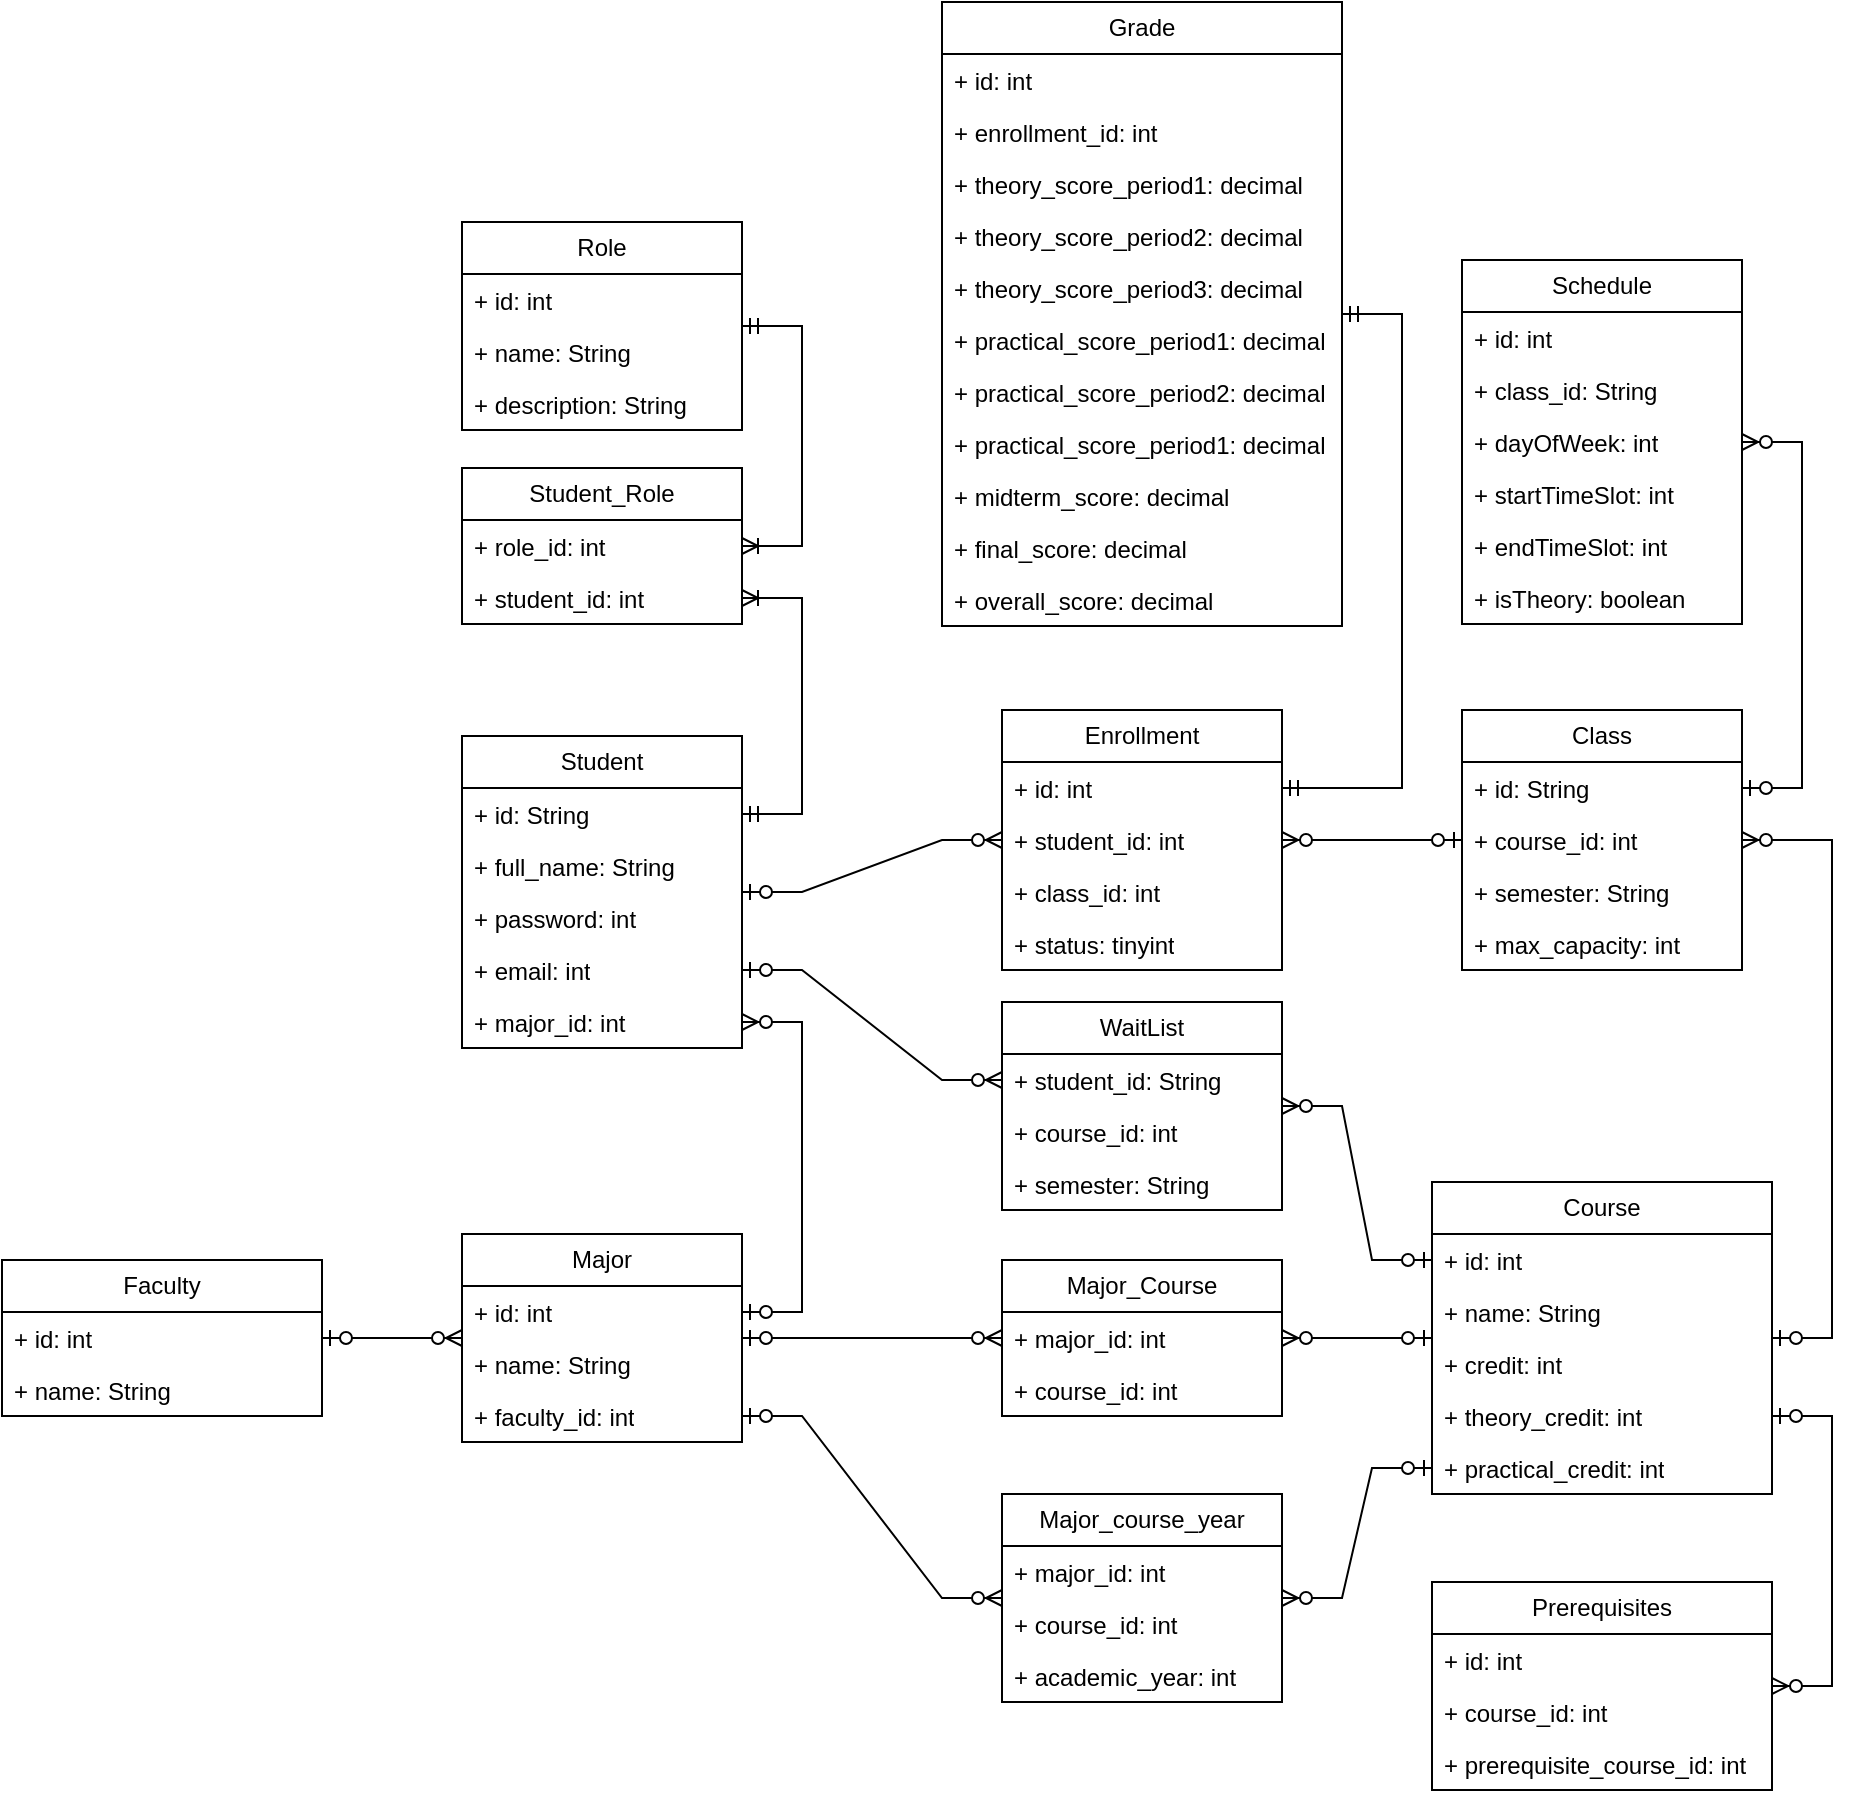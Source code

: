 <mxfile version="24.2.5" type="github">
  <diagram id="zYY_lRG8xJ5X15fs3D3w" name="Page-1">
    <mxGraphModel dx="1489" dy="1876" grid="1" gridSize="10" guides="1" tooltips="1" connect="1" arrows="1" fold="1" page="1" pageScale="1" pageWidth="850" pageHeight="1100" math="0" shadow="0">
      <root>
        <mxCell id="0" />
        <mxCell id="1" parent="0" />
        <mxCell id="c8fcS_RlQaJshLJMokL_-7" value="Student_Role" style="swimlane;fontStyle=0;childLayout=stackLayout;horizontal=1;startSize=26;fillColor=none;horizontalStack=0;resizeParent=1;resizeParentMax=0;resizeLast=0;collapsible=1;marginBottom=0;whiteSpace=wrap;html=1;" parent="1" vertex="1">
          <mxGeometry x="510" y="153" width="140" height="78" as="geometry" />
        </mxCell>
        <mxCell id="c8fcS_RlQaJshLJMokL_-9" value="+ role_id: int" style="text;strokeColor=none;fillColor=none;align=left;verticalAlign=top;spacingLeft=4;spacingRight=4;overflow=hidden;rotatable=0;points=[[0,0.5],[1,0.5]];portConstraint=eastwest;whiteSpace=wrap;html=1;" parent="c8fcS_RlQaJshLJMokL_-7" vertex="1">
          <mxGeometry y="26" width="140" height="26" as="geometry" />
        </mxCell>
        <mxCell id="c8fcS_RlQaJshLJMokL_-8" value="+ student_id: int" style="text;strokeColor=none;fillColor=none;align=left;verticalAlign=top;spacingLeft=4;spacingRight=4;overflow=hidden;rotatable=0;points=[[0,0.5],[1,0.5]];portConstraint=eastwest;whiteSpace=wrap;html=1;" parent="c8fcS_RlQaJshLJMokL_-7" vertex="1">
          <mxGeometry y="52" width="140" height="26" as="geometry" />
        </mxCell>
        <mxCell id="c8fcS_RlQaJshLJMokL_-16" value="Role" style="swimlane;fontStyle=0;childLayout=stackLayout;horizontal=1;startSize=26;fillColor=none;horizontalStack=0;resizeParent=1;resizeParentMax=0;resizeLast=0;collapsible=1;marginBottom=0;whiteSpace=wrap;html=1;" parent="1" vertex="1">
          <mxGeometry x="510" y="30" width="140" height="104" as="geometry" />
        </mxCell>
        <mxCell id="c8fcS_RlQaJshLJMokL_-17" value="+ id: int" style="text;strokeColor=none;fillColor=none;align=left;verticalAlign=top;spacingLeft=4;spacingRight=4;overflow=hidden;rotatable=0;points=[[0,0.5],[1,0.5]];portConstraint=eastwest;whiteSpace=wrap;html=1;" parent="c8fcS_RlQaJshLJMokL_-16" vertex="1">
          <mxGeometry y="26" width="140" height="26" as="geometry" />
        </mxCell>
        <mxCell id="c8fcS_RlQaJshLJMokL_-18" value="+ name: String" style="text;strokeColor=none;fillColor=none;align=left;verticalAlign=top;spacingLeft=4;spacingRight=4;overflow=hidden;rotatable=0;points=[[0,0.5],[1,0.5]];portConstraint=eastwest;whiteSpace=wrap;html=1;" parent="c8fcS_RlQaJshLJMokL_-16" vertex="1">
          <mxGeometry y="52" width="140" height="26" as="geometry" />
        </mxCell>
        <mxCell id="c8fcS_RlQaJshLJMokL_-19" value="+ description: String" style="text;strokeColor=none;fillColor=none;align=left;verticalAlign=top;spacingLeft=4;spacingRight=4;overflow=hidden;rotatable=0;points=[[0,0.5],[1,0.5]];portConstraint=eastwest;whiteSpace=wrap;html=1;" parent="c8fcS_RlQaJshLJMokL_-16" vertex="1">
          <mxGeometry y="78" width="140" height="26" as="geometry" />
        </mxCell>
        <mxCell id="c8fcS_RlQaJshLJMokL_-20" value="" style="edgeStyle=entityRelationEdgeStyle;fontSize=12;html=1;endArrow=ERoneToMany;startArrow=ERmandOne;rounded=0;entryX=1;entryY=0.5;entryDx=0;entryDy=0;exitX=1;exitY=0.5;exitDx=0;exitDy=0;" parent="1" source="c8fcS_RlQaJshLJMokL_-23" target="c8fcS_RlQaJshLJMokL_-8" edge="1">
          <mxGeometry width="100" height="100" relative="1" as="geometry">
            <mxPoint x="425" y="148" as="sourcePoint" />
            <mxPoint x="320" y="272" as="targetPoint" />
            <Array as="points">
              <mxPoint x="20" y="191.75" />
              <mxPoint x="340" y="223" />
              <mxPoint x="-90" y="151.75" />
            </Array>
          </mxGeometry>
        </mxCell>
        <mxCell id="c8fcS_RlQaJshLJMokL_-21" value="" style="edgeStyle=entityRelationEdgeStyle;fontSize=12;html=1;endArrow=ERoneToMany;startArrow=ERmandOne;rounded=0;" parent="1" source="c8fcS_RlQaJshLJMokL_-16" target="c8fcS_RlQaJshLJMokL_-9" edge="1">
          <mxGeometry width="100" height="100" relative="1" as="geometry">
            <mxPoint x="200" y="443" as="sourcePoint" />
            <mxPoint x="330" y="320" as="targetPoint" />
            <Array as="points">
              <mxPoint x="450" y="150" />
            </Array>
          </mxGeometry>
        </mxCell>
        <mxCell id="c8fcS_RlQaJshLJMokL_-22" value="Student" style="swimlane;fontStyle=0;childLayout=stackLayout;horizontal=1;startSize=26;fillColor=none;horizontalStack=0;resizeParent=1;resizeParentMax=0;resizeLast=0;collapsible=1;marginBottom=0;whiteSpace=wrap;html=1;" parent="1" vertex="1">
          <mxGeometry x="510" y="287" width="140" height="156" as="geometry" />
        </mxCell>
        <mxCell id="c8fcS_RlQaJshLJMokL_-23" value="+ id: String" style="text;strokeColor=none;fillColor=none;align=left;verticalAlign=top;spacingLeft=4;spacingRight=4;overflow=hidden;rotatable=0;points=[[0,0.5],[1,0.5]];portConstraint=eastwest;whiteSpace=wrap;html=1;" parent="c8fcS_RlQaJshLJMokL_-22" vertex="1">
          <mxGeometry y="26" width="140" height="26" as="geometry" />
        </mxCell>
        <mxCell id="c8fcS_RlQaJshLJMokL_-37" value="+ full_name: String" style="text;strokeColor=none;fillColor=none;align=left;verticalAlign=top;spacingLeft=4;spacingRight=4;overflow=hidden;rotatable=0;points=[[0,0.5],[1,0.5]];portConstraint=eastwest;whiteSpace=wrap;html=1;" parent="c8fcS_RlQaJshLJMokL_-22" vertex="1">
          <mxGeometry y="52" width="140" height="26" as="geometry" />
        </mxCell>
        <mxCell id="spiOPgvUBFfFRrMtnnXE-20" value="+ password: int" style="text;strokeColor=none;fillColor=none;align=left;verticalAlign=top;spacingLeft=4;spacingRight=4;overflow=hidden;rotatable=0;points=[[0,0.5],[1,0.5]];portConstraint=eastwest;whiteSpace=wrap;html=1;" vertex="1" parent="c8fcS_RlQaJshLJMokL_-22">
          <mxGeometry y="78" width="140" height="26" as="geometry" />
        </mxCell>
        <mxCell id="spiOPgvUBFfFRrMtnnXE-22" value="+ email: int" style="text;strokeColor=none;fillColor=none;align=left;verticalAlign=top;spacingLeft=4;spacingRight=4;overflow=hidden;rotatable=0;points=[[0,0.5],[1,0.5]];portConstraint=eastwest;whiteSpace=wrap;html=1;" vertex="1" parent="c8fcS_RlQaJshLJMokL_-22">
          <mxGeometry y="104" width="140" height="26" as="geometry" />
        </mxCell>
        <mxCell id="c8fcS_RlQaJshLJMokL_-25" value="+ major_id: int" style="text;strokeColor=none;fillColor=none;align=left;verticalAlign=top;spacingLeft=4;spacingRight=4;overflow=hidden;rotatable=0;points=[[0,0.5],[1,0.5]];portConstraint=eastwest;whiteSpace=wrap;html=1;" parent="c8fcS_RlQaJshLJMokL_-22" vertex="1">
          <mxGeometry y="130" width="140" height="26" as="geometry" />
        </mxCell>
        <mxCell id="c8fcS_RlQaJshLJMokL_-41" value="Faculty" style="swimlane;fontStyle=0;childLayout=stackLayout;horizontal=1;startSize=26;fillColor=none;horizontalStack=0;resizeParent=1;resizeParentMax=0;resizeLast=0;collapsible=1;marginBottom=0;whiteSpace=wrap;html=1;" parent="1" vertex="1">
          <mxGeometry x="280" y="549" width="160" height="78" as="geometry" />
        </mxCell>
        <mxCell id="c8fcS_RlQaJshLJMokL_-42" value="+ id: int" style="text;strokeColor=none;fillColor=none;align=left;verticalAlign=top;spacingLeft=4;spacingRight=4;overflow=hidden;rotatable=0;points=[[0,0.5],[1,0.5]];portConstraint=eastwest;whiteSpace=wrap;html=1;" parent="c8fcS_RlQaJshLJMokL_-41" vertex="1">
          <mxGeometry y="26" width="160" height="26" as="geometry" />
        </mxCell>
        <mxCell id="c8fcS_RlQaJshLJMokL_-43" value="+ name: String" style="text;strokeColor=none;fillColor=none;align=left;verticalAlign=top;spacingLeft=4;spacingRight=4;overflow=hidden;rotatable=0;points=[[0,0.5],[1,0.5]];portConstraint=eastwest;whiteSpace=wrap;html=1;" parent="c8fcS_RlQaJshLJMokL_-41" vertex="1">
          <mxGeometry y="52" width="160" height="26" as="geometry" />
        </mxCell>
        <mxCell id="c8fcS_RlQaJshLJMokL_-48" value="Course" style="swimlane;fontStyle=0;childLayout=stackLayout;horizontal=1;startSize=26;fillColor=none;horizontalStack=0;resizeParent=1;resizeParentMax=0;resizeLast=0;collapsible=1;marginBottom=0;whiteSpace=wrap;html=1;" parent="1" vertex="1">
          <mxGeometry x="995" y="510" width="170" height="156" as="geometry" />
        </mxCell>
        <mxCell id="c8fcS_RlQaJshLJMokL_-49" value="+ id: int" style="text;strokeColor=none;fillColor=none;align=left;verticalAlign=top;spacingLeft=4;spacingRight=4;overflow=hidden;rotatable=0;points=[[0,0.5],[1,0.5]];portConstraint=eastwest;whiteSpace=wrap;html=1;glass=0;rounded=0;sketch=1;curveFitting=1;jiggle=2;" parent="c8fcS_RlQaJshLJMokL_-48" vertex="1">
          <mxGeometry y="26" width="170" height="26" as="geometry" />
        </mxCell>
        <mxCell id="c8fcS_RlQaJshLJMokL_-50" value="+ name: String" style="text;strokeColor=none;fillColor=none;align=left;verticalAlign=top;spacingLeft=4;spacingRight=4;overflow=hidden;rotatable=0;points=[[0,0.5],[1,0.5]];portConstraint=eastwest;whiteSpace=wrap;html=1;" parent="c8fcS_RlQaJshLJMokL_-48" vertex="1">
          <mxGeometry y="52" width="170" height="26" as="geometry" />
        </mxCell>
        <mxCell id="c8fcS_RlQaJshLJMokL_-51" value="+ credit: int" style="text;strokeColor=none;fillColor=none;align=left;verticalAlign=top;spacingLeft=4;spacingRight=4;overflow=hidden;rotatable=0;points=[[0,0.5],[1,0.5]];portConstraint=eastwest;whiteSpace=wrap;html=1;" parent="c8fcS_RlQaJshLJMokL_-48" vertex="1">
          <mxGeometry y="78" width="170" height="26" as="geometry" />
        </mxCell>
        <mxCell id="c8fcS_RlQaJshLJMokL_-98" value="+ theory_credit: int" style="text;strokeColor=none;fillColor=none;align=left;verticalAlign=top;spacingLeft=4;spacingRight=4;overflow=hidden;rotatable=0;points=[[0,0.5],[1,0.5]];portConstraint=eastwest;whiteSpace=wrap;html=1;" parent="c8fcS_RlQaJshLJMokL_-48" vertex="1">
          <mxGeometry y="104" width="170" height="26" as="geometry" />
        </mxCell>
        <mxCell id="c8fcS_RlQaJshLJMokL_-99" value="+ practical_credit: int" style="text;strokeColor=none;fillColor=none;align=left;verticalAlign=top;spacingLeft=4;spacingRight=4;overflow=hidden;rotatable=0;points=[[0,0.5],[1,0.5]];portConstraint=eastwest;whiteSpace=wrap;html=1;" parent="c8fcS_RlQaJshLJMokL_-48" vertex="1">
          <mxGeometry y="130" width="170" height="26" as="geometry" />
        </mxCell>
        <mxCell id="c8fcS_RlQaJshLJMokL_-55" value="Class" style="swimlane;fontStyle=0;childLayout=stackLayout;horizontal=1;startSize=26;fillColor=none;horizontalStack=0;resizeParent=1;resizeParentMax=0;resizeLast=0;collapsible=1;marginBottom=0;whiteSpace=wrap;html=1;" parent="1" vertex="1">
          <mxGeometry x="1010" y="274" width="140" height="130" as="geometry" />
        </mxCell>
        <mxCell id="c8fcS_RlQaJshLJMokL_-56" value="+ id: String" style="text;strokeColor=none;fillColor=none;align=left;verticalAlign=top;spacingLeft=4;spacingRight=4;overflow=hidden;rotatable=0;points=[[0,0.5],[1,0.5]];portConstraint=eastwest;whiteSpace=wrap;html=1;" parent="c8fcS_RlQaJshLJMokL_-55" vertex="1">
          <mxGeometry y="26" width="140" height="26" as="geometry" />
        </mxCell>
        <mxCell id="c8fcS_RlQaJshLJMokL_-57" value="+ course_id: int" style="text;strokeColor=none;fillColor=none;align=left;verticalAlign=top;spacingLeft=4;spacingRight=4;overflow=hidden;rotatable=0;points=[[0,0.5],[1,0.5]];portConstraint=eastwest;whiteSpace=wrap;html=1;" parent="c8fcS_RlQaJshLJMokL_-55" vertex="1">
          <mxGeometry y="52" width="140" height="26" as="geometry" />
        </mxCell>
        <mxCell id="c8fcS_RlQaJshLJMokL_-58" value="+ semester: String" style="text;strokeColor=none;fillColor=none;align=left;verticalAlign=top;spacingLeft=4;spacingRight=4;overflow=hidden;rotatable=0;points=[[0,0.5],[1,0.5]];portConstraint=eastwest;whiteSpace=wrap;html=1;" parent="c8fcS_RlQaJshLJMokL_-55" vertex="1">
          <mxGeometry y="78" width="140" height="26" as="geometry" />
        </mxCell>
        <mxCell id="c8fcS_RlQaJshLJMokL_-59" value="+ max_capacity: int" style="text;strokeColor=none;fillColor=none;align=left;verticalAlign=top;spacingLeft=4;spacingRight=4;overflow=hidden;rotatable=0;points=[[0,0.5],[1,0.5]];portConstraint=eastwest;whiteSpace=wrap;html=1;" parent="c8fcS_RlQaJshLJMokL_-55" vertex="1">
          <mxGeometry y="104" width="140" height="26" as="geometry" />
        </mxCell>
        <mxCell id="c8fcS_RlQaJshLJMokL_-61" value="Enrollment" style="swimlane;fontStyle=0;childLayout=stackLayout;horizontal=1;startSize=26;fillColor=none;horizontalStack=0;resizeParent=1;resizeParentMax=0;resizeLast=0;collapsible=1;marginBottom=0;whiteSpace=wrap;html=1;" parent="1" vertex="1">
          <mxGeometry x="780" y="274" width="140" height="130" as="geometry" />
        </mxCell>
        <mxCell id="c8fcS_RlQaJshLJMokL_-62" value="+ id: int" style="text;strokeColor=none;fillColor=none;align=left;verticalAlign=top;spacingLeft=4;spacingRight=4;overflow=hidden;rotatable=0;points=[[0,0.5],[1,0.5]];portConstraint=eastwest;whiteSpace=wrap;html=1;" parent="c8fcS_RlQaJshLJMokL_-61" vertex="1">
          <mxGeometry y="26" width="140" height="26" as="geometry" />
        </mxCell>
        <mxCell id="c8fcS_RlQaJshLJMokL_-63" value="+ student_id: int" style="text;strokeColor=none;fillColor=none;align=left;verticalAlign=top;spacingLeft=4;spacingRight=4;overflow=hidden;rotatable=0;points=[[0,0.5],[1,0.5]];portConstraint=eastwest;whiteSpace=wrap;html=1;" parent="c8fcS_RlQaJshLJMokL_-61" vertex="1">
          <mxGeometry y="52" width="140" height="26" as="geometry" />
        </mxCell>
        <mxCell id="c8fcS_RlQaJshLJMokL_-64" value="+ class_id: int" style="text;strokeColor=none;fillColor=none;align=left;verticalAlign=top;spacingLeft=4;spacingRight=4;overflow=hidden;rotatable=0;points=[[0,0.5],[1,0.5]];portConstraint=eastwest;whiteSpace=wrap;html=1;" parent="c8fcS_RlQaJshLJMokL_-61" vertex="1">
          <mxGeometry y="78" width="140" height="26" as="geometry" />
        </mxCell>
        <mxCell id="c8fcS_RlQaJshLJMokL_-69" value="+ status: tinyint" style="text;strokeColor=none;fillColor=none;align=left;verticalAlign=top;spacingLeft=4;spacingRight=4;overflow=hidden;rotatable=0;points=[[0,0.5],[1,0.5]];portConstraint=eastwest;whiteSpace=wrap;html=1;" parent="c8fcS_RlQaJshLJMokL_-61" vertex="1">
          <mxGeometry y="104" width="140" height="26" as="geometry" />
        </mxCell>
        <mxCell id="c8fcS_RlQaJshLJMokL_-67" value="" style="edgeStyle=entityRelationEdgeStyle;fontSize=12;html=1;endArrow=ERzeroToMany;startArrow=ERzeroToOne;rounded=0;" parent="1" source="c8fcS_RlQaJshLJMokL_-48" target="c8fcS_RlQaJshLJMokL_-55" edge="1">
          <mxGeometry width="100" height="100" relative="1" as="geometry">
            <mxPoint x="370" y="690" as="sourcePoint" />
            <mxPoint x="470" y="590" as="targetPoint" />
            <Array as="points">
              <mxPoint x="1190" y="490" />
            </Array>
          </mxGeometry>
        </mxCell>
        <mxCell id="c8fcS_RlQaJshLJMokL_-71" value="" style="edgeStyle=entityRelationEdgeStyle;fontSize=12;html=1;endArrow=ERzeroToMany;startArrow=ERzeroToOne;rounded=0;" parent="1" source="c8fcS_RlQaJshLJMokL_-22" target="c8fcS_RlQaJshLJMokL_-61" edge="1">
          <mxGeometry width="100" height="100" relative="1" as="geometry">
            <mxPoint x="680" y="440" as="sourcePoint" />
            <mxPoint x="610" y="500" as="targetPoint" />
          </mxGeometry>
        </mxCell>
        <mxCell id="c8fcS_RlQaJshLJMokL_-72" value="" style="edgeStyle=entityRelationEdgeStyle;fontSize=12;html=1;endArrow=ERzeroToMany;startArrow=ERzeroToOne;rounded=0;" parent="1" source="c8fcS_RlQaJshLJMokL_-55" target="c8fcS_RlQaJshLJMokL_-61" edge="1">
          <mxGeometry width="100" height="100" relative="1" as="geometry">
            <mxPoint x="510" y="690" as="sourcePoint" />
            <mxPoint x="610" y="590" as="targetPoint" />
          </mxGeometry>
        </mxCell>
        <mxCell id="c8fcS_RlQaJshLJMokL_-73" value="Major_Course" style="swimlane;fontStyle=0;childLayout=stackLayout;horizontal=1;startSize=26;fillColor=none;horizontalStack=0;resizeParent=1;resizeParentMax=0;resizeLast=0;collapsible=1;marginBottom=0;whiteSpace=wrap;html=1;" parent="1" vertex="1">
          <mxGeometry x="780" y="549" width="140" height="78" as="geometry" />
        </mxCell>
        <mxCell id="c8fcS_RlQaJshLJMokL_-74" value="+ major_id: int" style="text;strokeColor=none;fillColor=none;align=left;verticalAlign=top;spacingLeft=4;spacingRight=4;overflow=hidden;rotatable=0;points=[[0,0.5],[1,0.5]];portConstraint=eastwest;whiteSpace=wrap;html=1;" parent="c8fcS_RlQaJshLJMokL_-73" vertex="1">
          <mxGeometry y="26" width="140" height="26" as="geometry" />
        </mxCell>
        <mxCell id="c8fcS_RlQaJshLJMokL_-75" value="+ course_id: int" style="text;strokeColor=none;fillColor=none;align=left;verticalAlign=top;spacingLeft=4;spacingRight=4;overflow=hidden;rotatable=0;points=[[0,0.5],[1,0.5]];portConstraint=eastwest;whiteSpace=wrap;html=1;" parent="c8fcS_RlQaJshLJMokL_-73" vertex="1">
          <mxGeometry y="52" width="140" height="26" as="geometry" />
        </mxCell>
        <mxCell id="c8fcS_RlQaJshLJMokL_-77" value="" style="edgeStyle=entityRelationEdgeStyle;fontSize=12;html=1;endArrow=ERzeroToMany;startArrow=ERzeroToOne;rounded=0;" parent="1" source="c8fcS_RlQaJshLJMokL_-48" target="c8fcS_RlQaJshLJMokL_-73" edge="1">
          <mxGeometry width="100" height="100" relative="1" as="geometry">
            <mxPoint x="700" y="480" as="sourcePoint" />
            <mxPoint x="800" y="380" as="targetPoint" />
          </mxGeometry>
        </mxCell>
        <mxCell id="c8fcS_RlQaJshLJMokL_-78" value="" style="edgeStyle=entityRelationEdgeStyle;fontSize=12;html=1;endArrow=ERzeroToMany;startArrow=ERzeroToOne;rounded=0;" parent="1" source="spiOPgvUBFfFRrMtnnXE-13" target="c8fcS_RlQaJshLJMokL_-73" edge="1">
          <mxGeometry width="100" height="100" relative="1" as="geometry">
            <mxPoint x="700" y="480" as="sourcePoint" />
            <mxPoint x="800" y="380" as="targetPoint" />
          </mxGeometry>
        </mxCell>
        <mxCell id="c8fcS_RlQaJshLJMokL_-79" value="Prerequisites" style="swimlane;fontStyle=0;childLayout=stackLayout;horizontal=1;startSize=26;fillColor=none;horizontalStack=0;resizeParent=1;resizeParentMax=0;resizeLast=0;collapsible=1;marginBottom=0;whiteSpace=wrap;html=1;" parent="1" vertex="1">
          <mxGeometry x="995" y="710" width="170" height="104" as="geometry" />
        </mxCell>
        <mxCell id="c8fcS_RlQaJshLJMokL_-80" value="+ id: int" style="text;strokeColor=none;fillColor=none;align=left;verticalAlign=top;spacingLeft=4;spacingRight=4;overflow=hidden;rotatable=0;points=[[0,0.5],[1,0.5]];portConstraint=eastwest;whiteSpace=wrap;html=1;" parent="c8fcS_RlQaJshLJMokL_-79" vertex="1">
          <mxGeometry y="26" width="170" height="26" as="geometry" />
        </mxCell>
        <mxCell id="c8fcS_RlQaJshLJMokL_-81" value="+ course_id: int" style="text;strokeColor=none;fillColor=none;align=left;verticalAlign=top;spacingLeft=4;spacingRight=4;overflow=hidden;rotatable=0;points=[[0,0.5],[1,0.5]];portConstraint=eastwest;whiteSpace=wrap;html=1;" parent="c8fcS_RlQaJshLJMokL_-79" vertex="1">
          <mxGeometry y="52" width="170" height="26" as="geometry" />
        </mxCell>
        <mxCell id="c8fcS_RlQaJshLJMokL_-82" value="+ prerequisite_course_id: int" style="text;strokeColor=none;fillColor=none;align=left;verticalAlign=top;spacingLeft=4;spacingRight=4;overflow=hidden;rotatable=0;points=[[0,0.5],[1,0.5]];portConstraint=eastwest;whiteSpace=wrap;html=1;" parent="c8fcS_RlQaJshLJMokL_-79" vertex="1">
          <mxGeometry y="78" width="170" height="26" as="geometry" />
        </mxCell>
        <mxCell id="c8fcS_RlQaJshLJMokL_-83" value="" style="edgeStyle=entityRelationEdgeStyle;fontSize=12;html=1;endArrow=ERzeroToMany;startArrow=ERzeroToOne;rounded=0;" parent="1" source="c8fcS_RlQaJshLJMokL_-98" target="c8fcS_RlQaJshLJMokL_-79" edge="1">
          <mxGeometry width="100" height="100" relative="1" as="geometry">
            <mxPoint x="670" y="610" as="sourcePoint" />
            <mxPoint x="770" y="510" as="targetPoint" />
            <Array as="points">
              <mxPoint x="1230" y="430" />
              <mxPoint x="1230" y="420" />
            </Array>
          </mxGeometry>
        </mxCell>
        <mxCell id="c8fcS_RlQaJshLJMokL_-84" value="Grade" style="swimlane;fontStyle=0;childLayout=stackLayout;horizontal=1;startSize=26;fillColor=none;horizontalStack=0;resizeParent=1;resizeParentMax=0;resizeLast=0;collapsible=1;marginBottom=0;whiteSpace=wrap;html=1;" parent="1" vertex="1">
          <mxGeometry x="750" y="-80" width="200" height="312" as="geometry" />
        </mxCell>
        <mxCell id="c8fcS_RlQaJshLJMokL_-85" value="+ id: int" style="text;strokeColor=none;fillColor=none;align=left;verticalAlign=top;spacingLeft=4;spacingRight=4;overflow=hidden;rotatable=0;points=[[0,0.5],[1,0.5]];portConstraint=eastwest;whiteSpace=wrap;html=1;" parent="c8fcS_RlQaJshLJMokL_-84" vertex="1">
          <mxGeometry y="26" width="200" height="26" as="geometry" />
        </mxCell>
        <mxCell id="c8fcS_RlQaJshLJMokL_-86" value="+ enrollment_id: int" style="text;strokeColor=none;fillColor=none;align=left;verticalAlign=top;spacingLeft=4;spacingRight=4;overflow=hidden;rotatable=0;points=[[0,0.5],[1,0.5]];portConstraint=eastwest;whiteSpace=wrap;html=1;" parent="c8fcS_RlQaJshLJMokL_-84" vertex="1">
          <mxGeometry y="52" width="200" height="26" as="geometry" />
        </mxCell>
        <mxCell id="c8fcS_RlQaJshLJMokL_-87" value="+ theory_score_period1: decimal" style="text;strokeColor=none;fillColor=none;align=left;verticalAlign=top;spacingLeft=4;spacingRight=4;overflow=hidden;rotatable=0;points=[[0,0.5],[1,0.5]];portConstraint=eastwest;whiteSpace=wrap;html=1;" parent="c8fcS_RlQaJshLJMokL_-84" vertex="1">
          <mxGeometry y="78" width="200" height="26" as="geometry" />
        </mxCell>
        <mxCell id="c8fcS_RlQaJshLJMokL_-89" value="+ theory_score_period2: decimal" style="text;strokeColor=none;fillColor=none;align=left;verticalAlign=top;spacingLeft=4;spacingRight=4;overflow=hidden;rotatable=0;points=[[0,0.5],[1,0.5]];portConstraint=eastwest;whiteSpace=wrap;html=1;" parent="c8fcS_RlQaJshLJMokL_-84" vertex="1">
          <mxGeometry y="104" width="200" height="26" as="geometry" />
        </mxCell>
        <mxCell id="c8fcS_RlQaJshLJMokL_-90" value="+ theory_score_period3: decimal" style="text;strokeColor=none;fillColor=none;align=left;verticalAlign=top;spacingLeft=4;spacingRight=4;overflow=hidden;rotatable=0;points=[[0,0.5],[1,0.5]];portConstraint=eastwest;whiteSpace=wrap;html=1;" parent="c8fcS_RlQaJshLJMokL_-84" vertex="1">
          <mxGeometry y="130" width="200" height="26" as="geometry" />
        </mxCell>
        <mxCell id="c8fcS_RlQaJshLJMokL_-91" value="+ practical_score_period1: decimal" style="text;strokeColor=none;fillColor=none;align=left;verticalAlign=top;spacingLeft=4;spacingRight=4;overflow=hidden;rotatable=0;points=[[0,0.5],[1,0.5]];portConstraint=eastwest;whiteSpace=wrap;html=1;" parent="c8fcS_RlQaJshLJMokL_-84" vertex="1">
          <mxGeometry y="156" width="200" height="26" as="geometry" />
        </mxCell>
        <mxCell id="c8fcS_RlQaJshLJMokL_-93" value="+ practical_score_period2: decimal" style="text;strokeColor=none;fillColor=none;align=left;verticalAlign=top;spacingLeft=4;spacingRight=4;overflow=hidden;rotatable=0;points=[[0,0.5],[1,0.5]];portConstraint=eastwest;whiteSpace=wrap;html=1;" parent="c8fcS_RlQaJshLJMokL_-84" vertex="1">
          <mxGeometry y="182" width="200" height="26" as="geometry" />
        </mxCell>
        <mxCell id="c8fcS_RlQaJshLJMokL_-94" value="+ practical_score_period1: decimal" style="text;strokeColor=none;fillColor=none;align=left;verticalAlign=top;spacingLeft=4;spacingRight=4;overflow=hidden;rotatable=0;points=[[0,0.5],[1,0.5]];portConstraint=eastwest;whiteSpace=wrap;html=1;" parent="c8fcS_RlQaJshLJMokL_-84" vertex="1">
          <mxGeometry y="208" width="200" height="26" as="geometry" />
        </mxCell>
        <mxCell id="c8fcS_RlQaJshLJMokL_-95" value="+ midterm_score: decimal" style="text;strokeColor=none;fillColor=none;align=left;verticalAlign=top;spacingLeft=4;spacingRight=4;overflow=hidden;rotatable=0;points=[[0,0.5],[1,0.5]];portConstraint=eastwest;whiteSpace=wrap;html=1;" parent="c8fcS_RlQaJshLJMokL_-84" vertex="1">
          <mxGeometry y="234" width="200" height="26" as="geometry" />
        </mxCell>
        <mxCell id="c8fcS_RlQaJshLJMokL_-96" value="+ final_score: decimal" style="text;strokeColor=none;fillColor=none;align=left;verticalAlign=top;spacingLeft=4;spacingRight=4;overflow=hidden;rotatable=0;points=[[0,0.5],[1,0.5]];portConstraint=eastwest;whiteSpace=wrap;html=1;" parent="c8fcS_RlQaJshLJMokL_-84" vertex="1">
          <mxGeometry y="260" width="200" height="26" as="geometry" />
        </mxCell>
        <mxCell id="c8fcS_RlQaJshLJMokL_-97" value="+ overall_score: decimal" style="text;strokeColor=none;fillColor=none;align=left;verticalAlign=top;spacingLeft=4;spacingRight=4;overflow=hidden;rotatable=0;points=[[0,0.5],[1,0.5]];portConstraint=eastwest;whiteSpace=wrap;html=1;" parent="c8fcS_RlQaJshLJMokL_-84" vertex="1">
          <mxGeometry y="286" width="200" height="26" as="geometry" />
        </mxCell>
        <mxCell id="c8fcS_RlQaJshLJMokL_-88" value="" style="edgeStyle=entityRelationEdgeStyle;fontSize=12;html=1;endArrow=ERmandOne;startArrow=ERmandOne;rounded=0;exitX=1;exitY=0.5;exitDx=0;exitDy=0;" parent="1" source="c8fcS_RlQaJshLJMokL_-62" target="c8fcS_RlQaJshLJMokL_-84" edge="1">
          <mxGeometry width="100" height="100" relative="1" as="geometry">
            <mxPoint x="670" y="360" as="sourcePoint" />
            <mxPoint x="770" y="260" as="targetPoint" />
          </mxGeometry>
        </mxCell>
        <mxCell id="spiOPgvUBFfFRrMtnnXE-2" value="WaitList" style="swimlane;fontStyle=0;childLayout=stackLayout;horizontal=1;startSize=26;fillColor=none;horizontalStack=0;resizeParent=1;resizeParentMax=0;resizeLast=0;collapsible=1;marginBottom=0;whiteSpace=wrap;html=1;" vertex="1" parent="1">
          <mxGeometry x="780" y="420" width="140" height="104" as="geometry" />
        </mxCell>
        <mxCell id="spiOPgvUBFfFRrMtnnXE-3" value="+ student_id: String" style="text;strokeColor=none;fillColor=none;align=left;verticalAlign=top;spacingLeft=4;spacingRight=4;overflow=hidden;rotatable=0;points=[[0,0.5],[1,0.5]];portConstraint=eastwest;whiteSpace=wrap;html=1;" vertex="1" parent="spiOPgvUBFfFRrMtnnXE-2">
          <mxGeometry y="26" width="140" height="26" as="geometry" />
        </mxCell>
        <mxCell id="spiOPgvUBFfFRrMtnnXE-8" value="+ course_id: int" style="text;strokeColor=none;fillColor=none;align=left;verticalAlign=top;spacingLeft=4;spacingRight=4;overflow=hidden;rotatable=0;points=[[0,0.5],[1,0.5]];portConstraint=eastwest;whiteSpace=wrap;html=1;" vertex="1" parent="spiOPgvUBFfFRrMtnnXE-2">
          <mxGeometry y="52" width="140" height="26" as="geometry" />
        </mxCell>
        <mxCell id="spiOPgvUBFfFRrMtnnXE-5" value="+ semester: String" style="text;strokeColor=none;fillColor=none;align=left;verticalAlign=top;spacingLeft=4;spacingRight=4;overflow=hidden;rotatable=0;points=[[0,0.5],[1,0.5]];portConstraint=eastwest;whiteSpace=wrap;html=1;" vertex="1" parent="spiOPgvUBFfFRrMtnnXE-2">
          <mxGeometry y="78" width="140" height="26" as="geometry" />
        </mxCell>
        <mxCell id="spiOPgvUBFfFRrMtnnXE-11" value="" style="edgeStyle=entityRelationEdgeStyle;fontSize=12;html=1;endArrow=ERzeroToMany;startArrow=ERzeroToOne;rounded=0;entryX=0;entryY=0.5;entryDx=0;entryDy=0;" edge="1" parent="1" source="spiOPgvUBFfFRrMtnnXE-22" target="spiOPgvUBFfFRrMtnnXE-3">
          <mxGeometry width="100" height="100" relative="1" as="geometry">
            <mxPoint x="610" y="630" as="sourcePoint" />
            <mxPoint x="710" y="530" as="targetPoint" />
          </mxGeometry>
        </mxCell>
        <mxCell id="spiOPgvUBFfFRrMtnnXE-12" value="" style="edgeStyle=entityRelationEdgeStyle;fontSize=12;html=1;endArrow=ERzeroToMany;startArrow=ERzeroToOne;rounded=0;exitX=0;exitY=0.5;exitDx=0;exitDy=0;" edge="1" parent="1" source="c8fcS_RlQaJshLJMokL_-49" target="spiOPgvUBFfFRrMtnnXE-2">
          <mxGeometry width="100" height="100" relative="1" as="geometry">
            <mxPoint x="950" y="560" as="sourcePoint" />
            <mxPoint x="1050" y="460" as="targetPoint" />
          </mxGeometry>
        </mxCell>
        <mxCell id="spiOPgvUBFfFRrMtnnXE-13" value="Major" style="swimlane;fontStyle=0;childLayout=stackLayout;horizontal=1;startSize=26;fillColor=none;horizontalStack=0;resizeParent=1;resizeParentMax=0;resizeLast=0;collapsible=1;marginBottom=0;whiteSpace=wrap;html=1;" vertex="1" parent="1">
          <mxGeometry x="510" y="536" width="140" height="104" as="geometry" />
        </mxCell>
        <mxCell id="spiOPgvUBFfFRrMtnnXE-14" value="+ id: int" style="text;strokeColor=none;fillColor=none;align=left;verticalAlign=top;spacingLeft=4;spacingRight=4;overflow=hidden;rotatable=0;points=[[0,0.5],[1,0.5]];portConstraint=eastwest;whiteSpace=wrap;html=1;" vertex="1" parent="spiOPgvUBFfFRrMtnnXE-13">
          <mxGeometry y="26" width="140" height="26" as="geometry" />
        </mxCell>
        <mxCell id="spiOPgvUBFfFRrMtnnXE-15" value="+ name: String" style="text;strokeColor=none;fillColor=none;align=left;verticalAlign=top;spacingLeft=4;spacingRight=4;overflow=hidden;rotatable=0;points=[[0,0.5],[1,0.5]];portConstraint=eastwest;whiteSpace=wrap;html=1;" vertex="1" parent="spiOPgvUBFfFRrMtnnXE-13">
          <mxGeometry y="52" width="140" height="26" as="geometry" />
        </mxCell>
        <mxCell id="spiOPgvUBFfFRrMtnnXE-16" value="+ faculty_id: int" style="text;strokeColor=none;fillColor=none;align=left;verticalAlign=top;spacingLeft=4;spacingRight=4;overflow=hidden;rotatable=0;points=[[0,0.5],[1,0.5]];portConstraint=eastwest;whiteSpace=wrap;html=1;" vertex="1" parent="spiOPgvUBFfFRrMtnnXE-13">
          <mxGeometry y="78" width="140" height="26" as="geometry" />
        </mxCell>
        <mxCell id="spiOPgvUBFfFRrMtnnXE-17" value="" style="edgeStyle=entityRelationEdgeStyle;fontSize=12;html=1;endArrow=ERzeroToMany;startArrow=ERzeroToOne;rounded=0;" edge="1" parent="1" source="c8fcS_RlQaJshLJMokL_-41" target="spiOPgvUBFfFRrMtnnXE-13">
          <mxGeometry width="100" height="100" relative="1" as="geometry">
            <mxPoint x="610" y="430" as="sourcePoint" />
            <mxPoint x="710" y="330" as="targetPoint" />
          </mxGeometry>
        </mxCell>
        <mxCell id="spiOPgvUBFfFRrMtnnXE-21" value="" style="edgeStyle=entityRelationEdgeStyle;fontSize=12;html=1;endArrow=ERzeroToMany;startArrow=ERzeroToOne;rounded=0;" edge="1" parent="1" source="spiOPgvUBFfFRrMtnnXE-14" target="c8fcS_RlQaJshLJMokL_-25">
          <mxGeometry width="100" height="100" relative="1" as="geometry">
            <mxPoint x="440" y="624" as="sourcePoint" />
            <mxPoint x="520" y="624" as="targetPoint" />
          </mxGeometry>
        </mxCell>
        <mxCell id="spiOPgvUBFfFRrMtnnXE-24" value="Schedule" style="swimlane;fontStyle=0;childLayout=stackLayout;horizontal=1;startSize=26;fillColor=none;horizontalStack=0;resizeParent=1;resizeParentMax=0;resizeLast=0;collapsible=1;marginBottom=0;whiteSpace=wrap;html=1;" vertex="1" parent="1">
          <mxGeometry x="1010" y="49" width="140" height="182" as="geometry" />
        </mxCell>
        <mxCell id="spiOPgvUBFfFRrMtnnXE-25" value="+ id: int" style="text;strokeColor=none;fillColor=none;align=left;verticalAlign=top;spacingLeft=4;spacingRight=4;overflow=hidden;rotatable=0;points=[[0,0.5],[1,0.5]];portConstraint=eastwest;whiteSpace=wrap;html=1;" vertex="1" parent="spiOPgvUBFfFRrMtnnXE-24">
          <mxGeometry y="26" width="140" height="26" as="geometry" />
        </mxCell>
        <mxCell id="spiOPgvUBFfFRrMtnnXE-26" value="+ class_id: String" style="text;strokeColor=none;fillColor=none;align=left;verticalAlign=top;spacingLeft=4;spacingRight=4;overflow=hidden;rotatable=0;points=[[0,0.5],[1,0.5]];portConstraint=eastwest;whiteSpace=wrap;html=1;" vertex="1" parent="spiOPgvUBFfFRrMtnnXE-24">
          <mxGeometry y="52" width="140" height="26" as="geometry" />
        </mxCell>
        <mxCell id="spiOPgvUBFfFRrMtnnXE-27" value="+ dayOfWeek: int" style="text;strokeColor=none;fillColor=none;align=left;verticalAlign=top;spacingLeft=4;spacingRight=4;overflow=hidden;rotatable=0;points=[[0,0.5],[1,0.5]];portConstraint=eastwest;whiteSpace=wrap;html=1;" vertex="1" parent="spiOPgvUBFfFRrMtnnXE-24">
          <mxGeometry y="78" width="140" height="26" as="geometry" />
        </mxCell>
        <mxCell id="spiOPgvUBFfFRrMtnnXE-28" value="+ startTimeSlot: int" style="text;strokeColor=none;fillColor=none;align=left;verticalAlign=top;spacingLeft=4;spacingRight=4;overflow=hidden;rotatable=0;points=[[0,0.5],[1,0.5]];portConstraint=eastwest;whiteSpace=wrap;html=1;" vertex="1" parent="spiOPgvUBFfFRrMtnnXE-24">
          <mxGeometry y="104" width="140" height="26" as="geometry" />
        </mxCell>
        <mxCell id="spiOPgvUBFfFRrMtnnXE-29" value="+ endTimeSlot: int" style="text;strokeColor=none;fillColor=none;align=left;verticalAlign=top;spacingLeft=4;spacingRight=4;overflow=hidden;rotatable=0;points=[[0,0.5],[1,0.5]];portConstraint=eastwest;whiteSpace=wrap;html=1;" vertex="1" parent="spiOPgvUBFfFRrMtnnXE-24">
          <mxGeometry y="130" width="140" height="26" as="geometry" />
        </mxCell>
        <mxCell id="spiOPgvUBFfFRrMtnnXE-30" value="+ isTheory: boolean" style="text;strokeColor=none;fillColor=none;align=left;verticalAlign=top;spacingLeft=4;spacingRight=4;overflow=hidden;rotatable=0;points=[[0,0.5],[1,0.5]];portConstraint=eastwest;whiteSpace=wrap;html=1;" vertex="1" parent="spiOPgvUBFfFRrMtnnXE-24">
          <mxGeometry y="156" width="140" height="26" as="geometry" />
        </mxCell>
        <mxCell id="spiOPgvUBFfFRrMtnnXE-31" value="" style="edgeStyle=entityRelationEdgeStyle;fontSize=12;html=1;endArrow=ERzeroToMany;startArrow=ERzeroToOne;rounded=0;" edge="1" parent="1" source="c8fcS_RlQaJshLJMokL_-56" target="spiOPgvUBFfFRrMtnnXE-24">
          <mxGeometry width="100" height="100" relative="1" as="geometry">
            <mxPoint x="780" y="500" as="sourcePoint" />
            <mxPoint x="880" y="400" as="targetPoint" />
          </mxGeometry>
        </mxCell>
        <mxCell id="spiOPgvUBFfFRrMtnnXE-32" value="Major_course_year" style="swimlane;fontStyle=0;childLayout=stackLayout;horizontal=1;startSize=26;fillColor=none;horizontalStack=0;resizeParent=1;resizeParentMax=0;resizeLast=0;collapsible=1;marginBottom=0;whiteSpace=wrap;html=1;" vertex="1" parent="1">
          <mxGeometry x="780" y="666" width="140" height="104" as="geometry" />
        </mxCell>
        <mxCell id="spiOPgvUBFfFRrMtnnXE-33" value="+ major_id: int" style="text;strokeColor=none;fillColor=none;align=left;verticalAlign=top;spacingLeft=4;spacingRight=4;overflow=hidden;rotatable=0;points=[[0,0.5],[1,0.5]];portConstraint=eastwest;whiteSpace=wrap;html=1;" vertex="1" parent="spiOPgvUBFfFRrMtnnXE-32">
          <mxGeometry y="26" width="140" height="26" as="geometry" />
        </mxCell>
        <mxCell id="spiOPgvUBFfFRrMtnnXE-34" value="+ course_id: int" style="text;strokeColor=none;fillColor=none;align=left;verticalAlign=top;spacingLeft=4;spacingRight=4;overflow=hidden;rotatable=0;points=[[0,0.5],[1,0.5]];portConstraint=eastwest;whiteSpace=wrap;html=1;" vertex="1" parent="spiOPgvUBFfFRrMtnnXE-32">
          <mxGeometry y="52" width="140" height="26" as="geometry" />
        </mxCell>
        <mxCell id="spiOPgvUBFfFRrMtnnXE-35" value="+ academic_year: int" style="text;strokeColor=none;fillColor=none;align=left;verticalAlign=top;spacingLeft=4;spacingRight=4;overflow=hidden;rotatable=0;points=[[0,0.5],[1,0.5]];portConstraint=eastwest;whiteSpace=wrap;html=1;" vertex="1" parent="spiOPgvUBFfFRrMtnnXE-32">
          <mxGeometry y="78" width="140" height="26" as="geometry" />
        </mxCell>
        <mxCell id="spiOPgvUBFfFRrMtnnXE-36" value="" style="edgeStyle=entityRelationEdgeStyle;fontSize=12;html=1;endArrow=ERzeroToMany;startArrow=ERzeroToOne;rounded=0;" edge="1" parent="1" source="spiOPgvUBFfFRrMtnnXE-16" target="spiOPgvUBFfFRrMtnnXE-32">
          <mxGeometry width="100" height="100" relative="1" as="geometry">
            <mxPoint x="710" y="570" as="sourcePoint" />
            <mxPoint x="810" y="470" as="targetPoint" />
          </mxGeometry>
        </mxCell>
        <mxCell id="spiOPgvUBFfFRrMtnnXE-37" value="" style="edgeStyle=entityRelationEdgeStyle;fontSize=12;html=1;endArrow=ERzeroToMany;startArrow=ERzeroToOne;rounded=0;" edge="1" parent="1" source="c8fcS_RlQaJshLJMokL_-99" target="spiOPgvUBFfFRrMtnnXE-32">
          <mxGeometry width="100" height="100" relative="1" as="geometry">
            <mxPoint x="710" y="570" as="sourcePoint" />
            <mxPoint x="810" y="470" as="targetPoint" />
          </mxGeometry>
        </mxCell>
      </root>
    </mxGraphModel>
  </diagram>
</mxfile>
